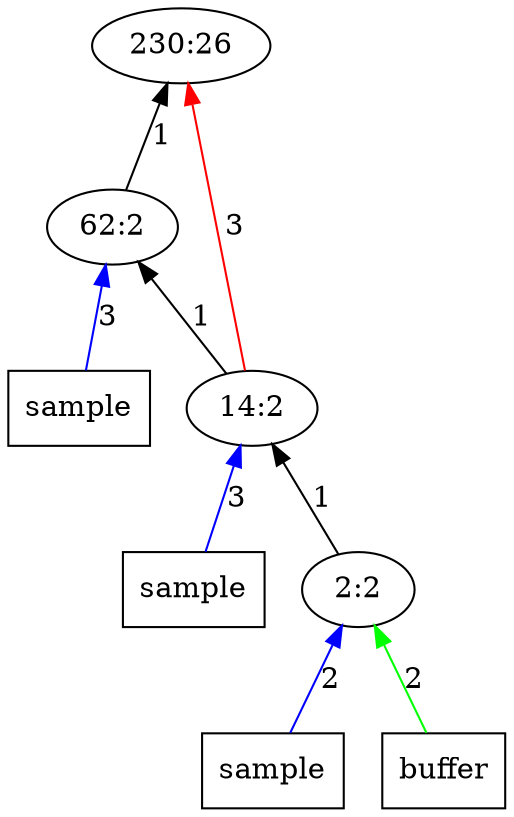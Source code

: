 digraph Tree{
	rankdir="BT"
	1 [label = "230:26"];
	2 -> 1 [label = "1", color = "black"];
	x21 -> 2 [label = "3", color = "blue"];
	x21 [label = "sample", shape = "box"];
	2 [label = "62:2"];
	3 -> 1 [label = "3", color = "red"];
	3 -> 2 [label = "1", color = "black"];
	x31 -> 3 [label = "3", color = "blue"];
	x31 [label = "sample", shape = "box"];
	3 [label = "14:2"];
	4 -> 3 [label = "1", color = "black"];
	x41 -> 4 [label = "2", color = "blue"];
	x41 [label = "sample", shape = "box"];
	x42 -> 4 [label = "2", color = "green"];
	x42 [label = "buffer", shape = "box"];
	4 [label = "2:2"];
}

